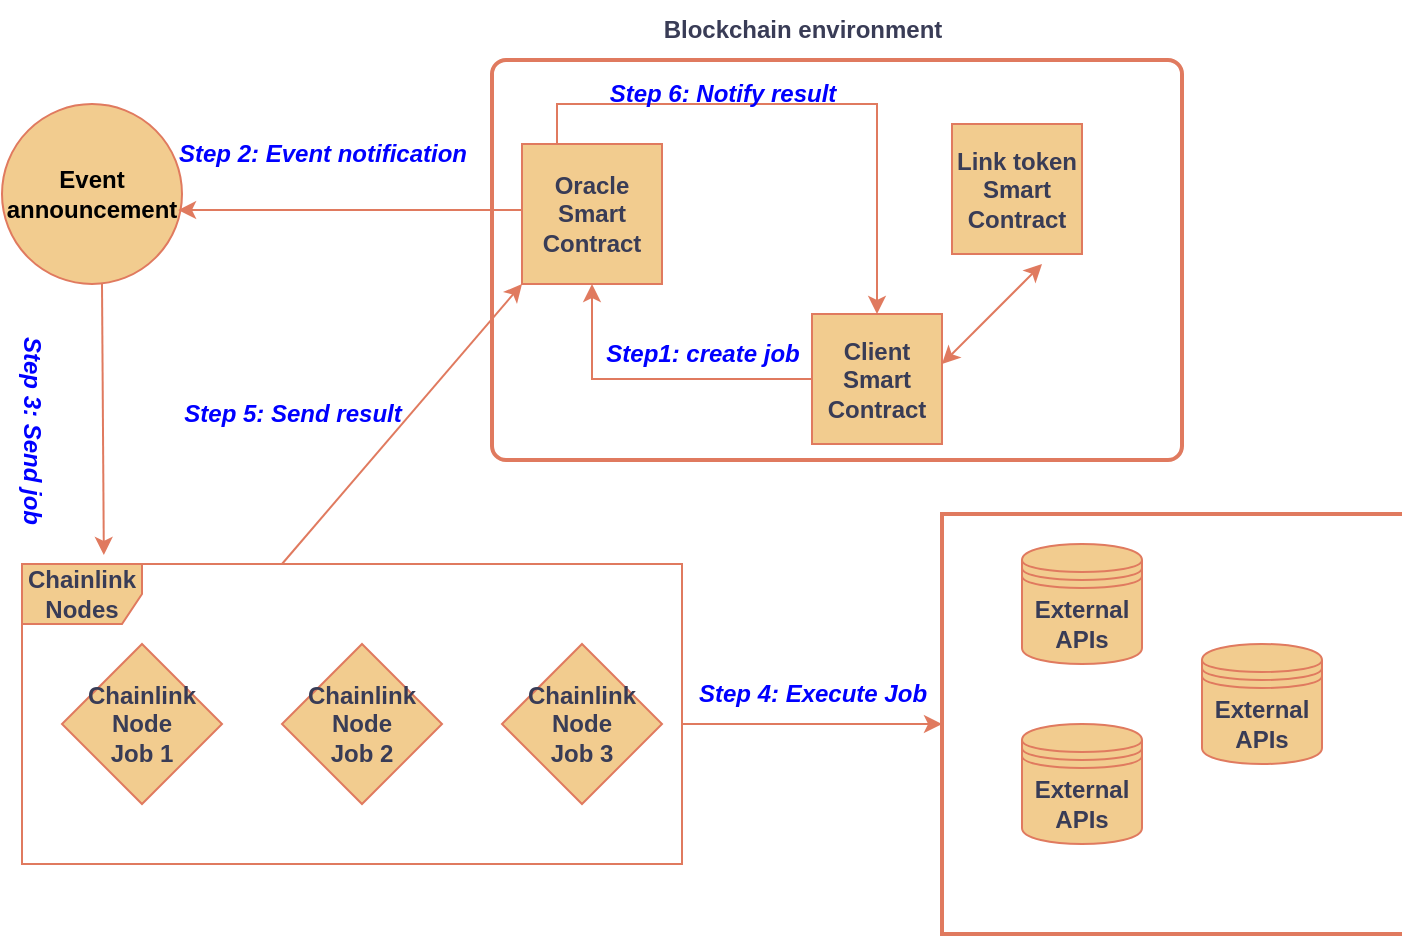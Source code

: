 <mxfile version="21.3.2" type="github">
  <diagram name="Page-1" id="wnrHIdruKklxKll4JgNz">
    <mxGraphModel dx="954" dy="1570" grid="1" gridSize="10" guides="1" tooltips="1" connect="1" arrows="1" fold="1" page="1" pageScale="1" pageWidth="850" pageHeight="1100" math="0" shadow="0">
      <root>
        <mxCell id="0" />
        <mxCell id="1" parent="0" />
        <mxCell id="Npw1RuFwo9IliVPyghso-11" style="edgeStyle=orthogonalEdgeStyle;rounded=0;orthogonalLoop=1;jettySize=auto;html=1;entryX=0.5;entryY=1;entryDx=0;entryDy=0;labelBackgroundColor=none;strokeColor=#E07A5F;fontColor=default;" edge="1" parent="1" source="Npw1RuFwo9IliVPyghso-1" target="Npw1RuFwo9IliVPyghso-2">
          <mxGeometry relative="1" as="geometry" />
        </mxCell>
        <mxCell id="Npw1RuFwo9IliVPyghso-1" value="Client Smart Contract" style="whiteSpace=wrap;html=1;aspect=fixed;labelBackgroundColor=none;fillColor=#F2CC8F;strokeColor=#E07A5F;fontColor=#393C56;fontStyle=1" vertex="1" parent="1">
          <mxGeometry x="425" y="155" width="65" height="65" as="geometry" />
        </mxCell>
        <mxCell id="Npw1RuFwo9IliVPyghso-10" style="edgeStyle=orthogonalEdgeStyle;rounded=0;orthogonalLoop=1;jettySize=auto;html=1;exitX=0.25;exitY=0;exitDx=0;exitDy=0;entryX=0.5;entryY=0;entryDx=0;entryDy=0;labelBackgroundColor=none;strokeColor=#E07A5F;fontColor=default;" edge="1" parent="1" source="Npw1RuFwo9IliVPyghso-2" target="Npw1RuFwo9IliVPyghso-1">
          <mxGeometry relative="1" as="geometry" />
        </mxCell>
        <mxCell id="Npw1RuFwo9IliVPyghso-2" value="Oracle Smart Contract" style="whiteSpace=wrap;html=1;aspect=fixed;labelBackgroundColor=none;fillColor=#F2CC8F;strokeColor=#E07A5F;fontColor=#393C56;fontStyle=1" vertex="1" parent="1">
          <mxGeometry x="280" y="70" width="70" height="70" as="geometry" />
        </mxCell>
        <mxCell id="Npw1RuFwo9IliVPyghso-12" value="Step1: create job" style="text;html=1;align=center;verticalAlign=middle;resizable=0;points=[];autosize=1;strokeColor=none;fillColor=none;labelBackgroundColor=none;fontColor=#0000FF;fontStyle=3" vertex="1" parent="1">
          <mxGeometry x="310" y="160" width="120" height="30" as="geometry" />
        </mxCell>
        <mxCell id="Npw1RuFwo9IliVPyghso-13" value="Link token Smart Contract" style="whiteSpace=wrap;html=1;aspect=fixed;labelBackgroundColor=none;fillColor=#F2CC8F;strokeColor=#E07A5F;fontColor=#393C56;fontStyle=1" vertex="1" parent="1">
          <mxGeometry x="495" y="60" width="65" height="65" as="geometry" />
        </mxCell>
        <mxCell id="Npw1RuFwo9IliVPyghso-14" value="Event announcement" style="ellipse;whiteSpace=wrap;html=1;aspect=fixed;labelBackgroundColor=none;fillColor=#F2CC8F;strokeColor=#E07A5F;fontColor=#000000;fontStyle=1" vertex="1" parent="1">
          <mxGeometry x="20" y="50" width="90" height="90" as="geometry" />
        </mxCell>
        <mxCell id="Npw1RuFwo9IliVPyghso-16" value="Step 2: Event notification" style="text;html=1;align=center;verticalAlign=middle;resizable=0;points=[];autosize=1;strokeColor=none;fillColor=none;labelBackgroundColor=none;fontColor=#0000FF;fontStyle=3" vertex="1" parent="1">
          <mxGeometry x="95" y="60" width="170" height="30" as="geometry" />
        </mxCell>
        <mxCell id="Npw1RuFwo9IliVPyghso-17" value="Chainlink Node&lt;br&gt;Job 1" style="rhombus;whiteSpace=wrap;html=1;labelBackgroundColor=none;fillColor=#F2CC8F;strokeColor=#E07A5F;fontColor=#393C56;fontStyle=1" vertex="1" parent="1">
          <mxGeometry x="50" y="320" width="80" height="80" as="geometry" />
        </mxCell>
        <mxCell id="Npw1RuFwo9IliVPyghso-18" value="Chainlink Node&lt;br&gt;Job 2" style="rhombus;whiteSpace=wrap;html=1;labelBackgroundColor=none;fillColor=#F2CC8F;strokeColor=#E07A5F;fontColor=#393C56;fontStyle=1" vertex="1" parent="1">
          <mxGeometry x="160" y="320" width="80" height="80" as="geometry" />
        </mxCell>
        <mxCell id="Npw1RuFwo9IliVPyghso-19" value="Chainlink Node&lt;br&gt;Job 3" style="rhombus;whiteSpace=wrap;html=1;labelBackgroundColor=none;fillColor=#F2CC8F;strokeColor=#E07A5F;fontColor=#393C56;fontStyle=1" vertex="1" parent="1">
          <mxGeometry x="270" y="320" width="80" height="80" as="geometry" />
        </mxCell>
        <mxCell id="Npw1RuFwo9IliVPyghso-20" value="Step 6: Notify result" style="text;html=1;align=center;verticalAlign=middle;resizable=0;points=[];autosize=1;strokeColor=none;fillColor=none;labelBackgroundColor=none;fontColor=#0000FF;fontStyle=3" vertex="1" parent="1">
          <mxGeometry x="310" y="30" width="140" height="30" as="geometry" />
        </mxCell>
        <mxCell id="Npw1RuFwo9IliVPyghso-31" value="Chainlink Nodes" style="shape=umlFrame;whiteSpace=wrap;html=1;pointerEvents=0;strokeColor=#E07A5F;fontColor=#393C56;fillColor=#F2CC8F;fontStyle=1" vertex="1" parent="1">
          <mxGeometry x="30" y="280" width="330" height="150" as="geometry" />
        </mxCell>
        <mxCell id="Npw1RuFwo9IliVPyghso-36" value="" style="edgeStyle=none;orthogonalLoop=1;jettySize=auto;html=1;rounded=0;strokeColor=#E07A5F;fontColor=#393C56;fillColor=#F2CC8F;entryX=0.124;entryY=-0.03;entryDx=0;entryDy=0;entryPerimeter=0;" edge="1" parent="1" target="Npw1RuFwo9IliVPyghso-31">
          <mxGeometry width="100" relative="1" as="geometry">
            <mxPoint x="70" y="140" as="sourcePoint" />
            <mxPoint x="80" y="250" as="targetPoint" />
            <Array as="points" />
          </mxGeometry>
        </mxCell>
        <mxCell id="Npw1RuFwo9IliVPyghso-37" value="Step 3: Send job" style="text;html=1;align=center;verticalAlign=middle;resizable=0;points=[];autosize=1;strokeColor=none;fillColor=none;fontColor=#0000FF;rotation=90;fontStyle=3" vertex="1" parent="1">
          <mxGeometry x="-25" y="198" width="120" height="30" as="geometry" />
        </mxCell>
        <mxCell id="Npw1RuFwo9IliVPyghso-40" value="External APIs" style="shape=datastore;whiteSpace=wrap;html=1;strokeColor=#E07A5F;fontColor=#393C56;fillColor=#F2CC8F;fontStyle=1" vertex="1" parent="1">
          <mxGeometry x="530" y="270" width="60" height="60" as="geometry" />
        </mxCell>
        <mxCell id="Npw1RuFwo9IliVPyghso-41" value="External APIs" style="shape=datastore;whiteSpace=wrap;html=1;strokeColor=#E07A5F;fontColor=#393C56;fillColor=#F2CC8F;fontStyle=1" vertex="1" parent="1">
          <mxGeometry x="530" y="360" width="60" height="60" as="geometry" />
        </mxCell>
        <mxCell id="Npw1RuFwo9IliVPyghso-42" value="External APIs" style="shape=datastore;whiteSpace=wrap;html=1;strokeColor=#E07A5F;fontColor=#393C56;fillColor=#F2CC8F;fontStyle=1" vertex="1" parent="1">
          <mxGeometry x="620" y="320" width="60" height="60" as="geometry" />
        </mxCell>
        <mxCell id="Npw1RuFwo9IliVPyghso-43" value="" style="endArrow=classic;html=1;rounded=0;strokeColor=#E07A5F;fontColor=#393C56;fillColor=#F2CC8F;entryX=0;entryY=0.5;entryDx=0;entryDy=0;entryPerimeter=0;" edge="1" parent="1" target="Npw1RuFwo9IliVPyghso-38">
          <mxGeometry width="50" height="50" relative="1" as="geometry">
            <mxPoint x="360" y="360" as="sourcePoint" />
            <mxPoint x="490" y="360" as="targetPoint" />
          </mxGeometry>
        </mxCell>
        <mxCell id="Npw1RuFwo9IliVPyghso-38" value="" style="strokeWidth=2;html=1;shape=mxgraph.flowchart.annotation_1;align=left;pointerEvents=1;strokeColor=#E07A5F;fontColor=#393C56;fillColor=#F2CC8F;fontStyle=1" vertex="1" parent="1">
          <mxGeometry x="490" y="255" width="230" height="210" as="geometry" />
        </mxCell>
        <mxCell id="Npw1RuFwo9IliVPyghso-51" value="Step 4: Execute Job" style="text;html=1;align=center;verticalAlign=middle;resizable=0;points=[];autosize=1;strokeColor=none;fillColor=none;fontColor=#0000FF;fontStyle=3" vertex="1" parent="1">
          <mxGeometry x="355" y="330" width="140" height="30" as="geometry" />
        </mxCell>
        <mxCell id="Npw1RuFwo9IliVPyghso-54" value="" style="endArrow=classic;html=1;rounded=0;strokeColor=#E07A5F;fontColor=#393C56;fillColor=#F2CC8F;entryX=0;entryY=1;entryDx=0;entryDy=0;" edge="1" parent="1" target="Npw1RuFwo9IliVPyghso-2">
          <mxGeometry width="50" height="50" relative="1" as="geometry">
            <mxPoint x="160" y="280" as="sourcePoint" />
            <mxPoint x="210" y="230" as="targetPoint" />
          </mxGeometry>
        </mxCell>
        <mxCell id="Npw1RuFwo9IliVPyghso-55" value="Step 5: Send result" style="text;html=1;align=center;verticalAlign=middle;resizable=0;points=[];autosize=1;strokeColor=none;fillColor=none;fontColor=#0000FF;rotation=0;fontStyle=3" vertex="1" parent="1">
          <mxGeometry x="100" y="190" width="130" height="30" as="geometry" />
        </mxCell>
        <mxCell id="Npw1RuFwo9IliVPyghso-61" value="" style="rounded=1;whiteSpace=wrap;html=1;absoluteArcSize=1;arcSize=14;strokeWidth=2;strokeColor=#E07A5F;fontColor=#393C56;fillColor=none;fontStyle=0" vertex="1" parent="1">
          <mxGeometry x="265" y="28" width="345" height="200" as="geometry" />
        </mxCell>
        <mxCell id="Npw1RuFwo9IliVPyghso-62" value="" style="endArrow=classic;startArrow=classic;html=1;rounded=0;strokeColor=#E07A5F;fontColor=#393C56;fillColor=#F2CC8F;" edge="1" parent="1">
          <mxGeometry width="50" height="50" relative="1" as="geometry">
            <mxPoint x="490" y="180" as="sourcePoint" />
            <mxPoint x="540" y="130" as="targetPoint" />
          </mxGeometry>
        </mxCell>
        <mxCell id="Npw1RuFwo9IliVPyghso-65" value="" style="endArrow=classic;html=1;rounded=0;strokeColor=#E07A5F;fontColor=#393C56;fillColor=#F2CC8F;entryX=0.978;entryY=0.589;entryDx=0;entryDy=0;entryPerimeter=0;" edge="1" parent="1" target="Npw1RuFwo9IliVPyghso-14">
          <mxGeometry width="50" height="50" relative="1" as="geometry">
            <mxPoint x="280" y="103" as="sourcePoint" />
            <mxPoint x="450" y="200" as="targetPoint" />
          </mxGeometry>
        </mxCell>
        <mxCell id="Npw1RuFwo9IliVPyghso-69" value="Blockchain environment" style="text;html=1;align=center;verticalAlign=middle;resizable=0;points=[];autosize=1;strokeColor=none;fillColor=none;fontColor=#393C56;fontStyle=1" vertex="1" parent="1">
          <mxGeometry x="340" y="-2" width="160" height="30" as="geometry" />
        </mxCell>
      </root>
    </mxGraphModel>
  </diagram>
</mxfile>
